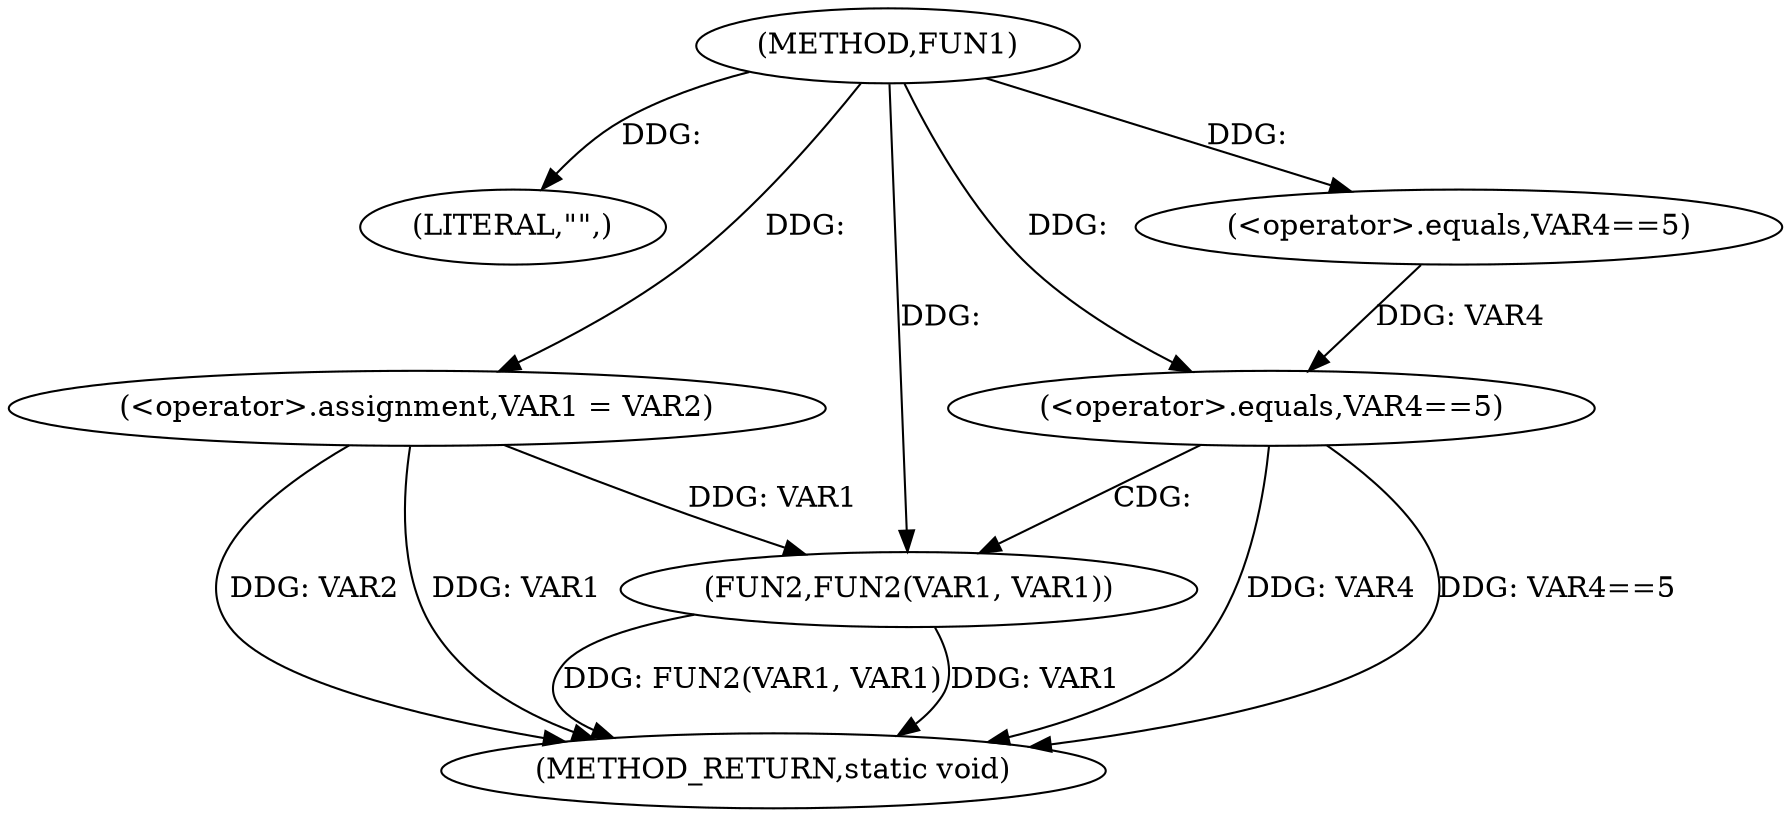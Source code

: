 digraph FUN1 {  
"1000100" [label = "(METHOD,FUN1)" ]
"1000120" [label = "(METHOD_RETURN,static void)" ]
"1000103" [label = "(LITERAL,\"\",)" ]
"1000104" [label = "(<operator>.assignment,VAR1 = VAR2)" ]
"1000108" [label = "(<operator>.equals,VAR4==5)" ]
"1000113" [label = "(<operator>.equals,VAR4==5)" ]
"1000117" [label = "(FUN2,FUN2(VAR1, VAR1))" ]
  "1000117" -> "1000120"  [ label = "DDG: FUN2(VAR1, VAR1)"] 
  "1000104" -> "1000120"  [ label = "DDG: VAR1"] 
  "1000113" -> "1000120"  [ label = "DDG: VAR4"] 
  "1000117" -> "1000120"  [ label = "DDG: VAR1"] 
  "1000113" -> "1000120"  [ label = "DDG: VAR4==5"] 
  "1000104" -> "1000120"  [ label = "DDG: VAR2"] 
  "1000100" -> "1000103"  [ label = "DDG: "] 
  "1000100" -> "1000104"  [ label = "DDG: "] 
  "1000100" -> "1000108"  [ label = "DDG: "] 
  "1000108" -> "1000113"  [ label = "DDG: VAR4"] 
  "1000100" -> "1000113"  [ label = "DDG: "] 
  "1000104" -> "1000117"  [ label = "DDG: VAR1"] 
  "1000100" -> "1000117"  [ label = "DDG: "] 
  "1000113" -> "1000117"  [ label = "CDG: "] 
}
